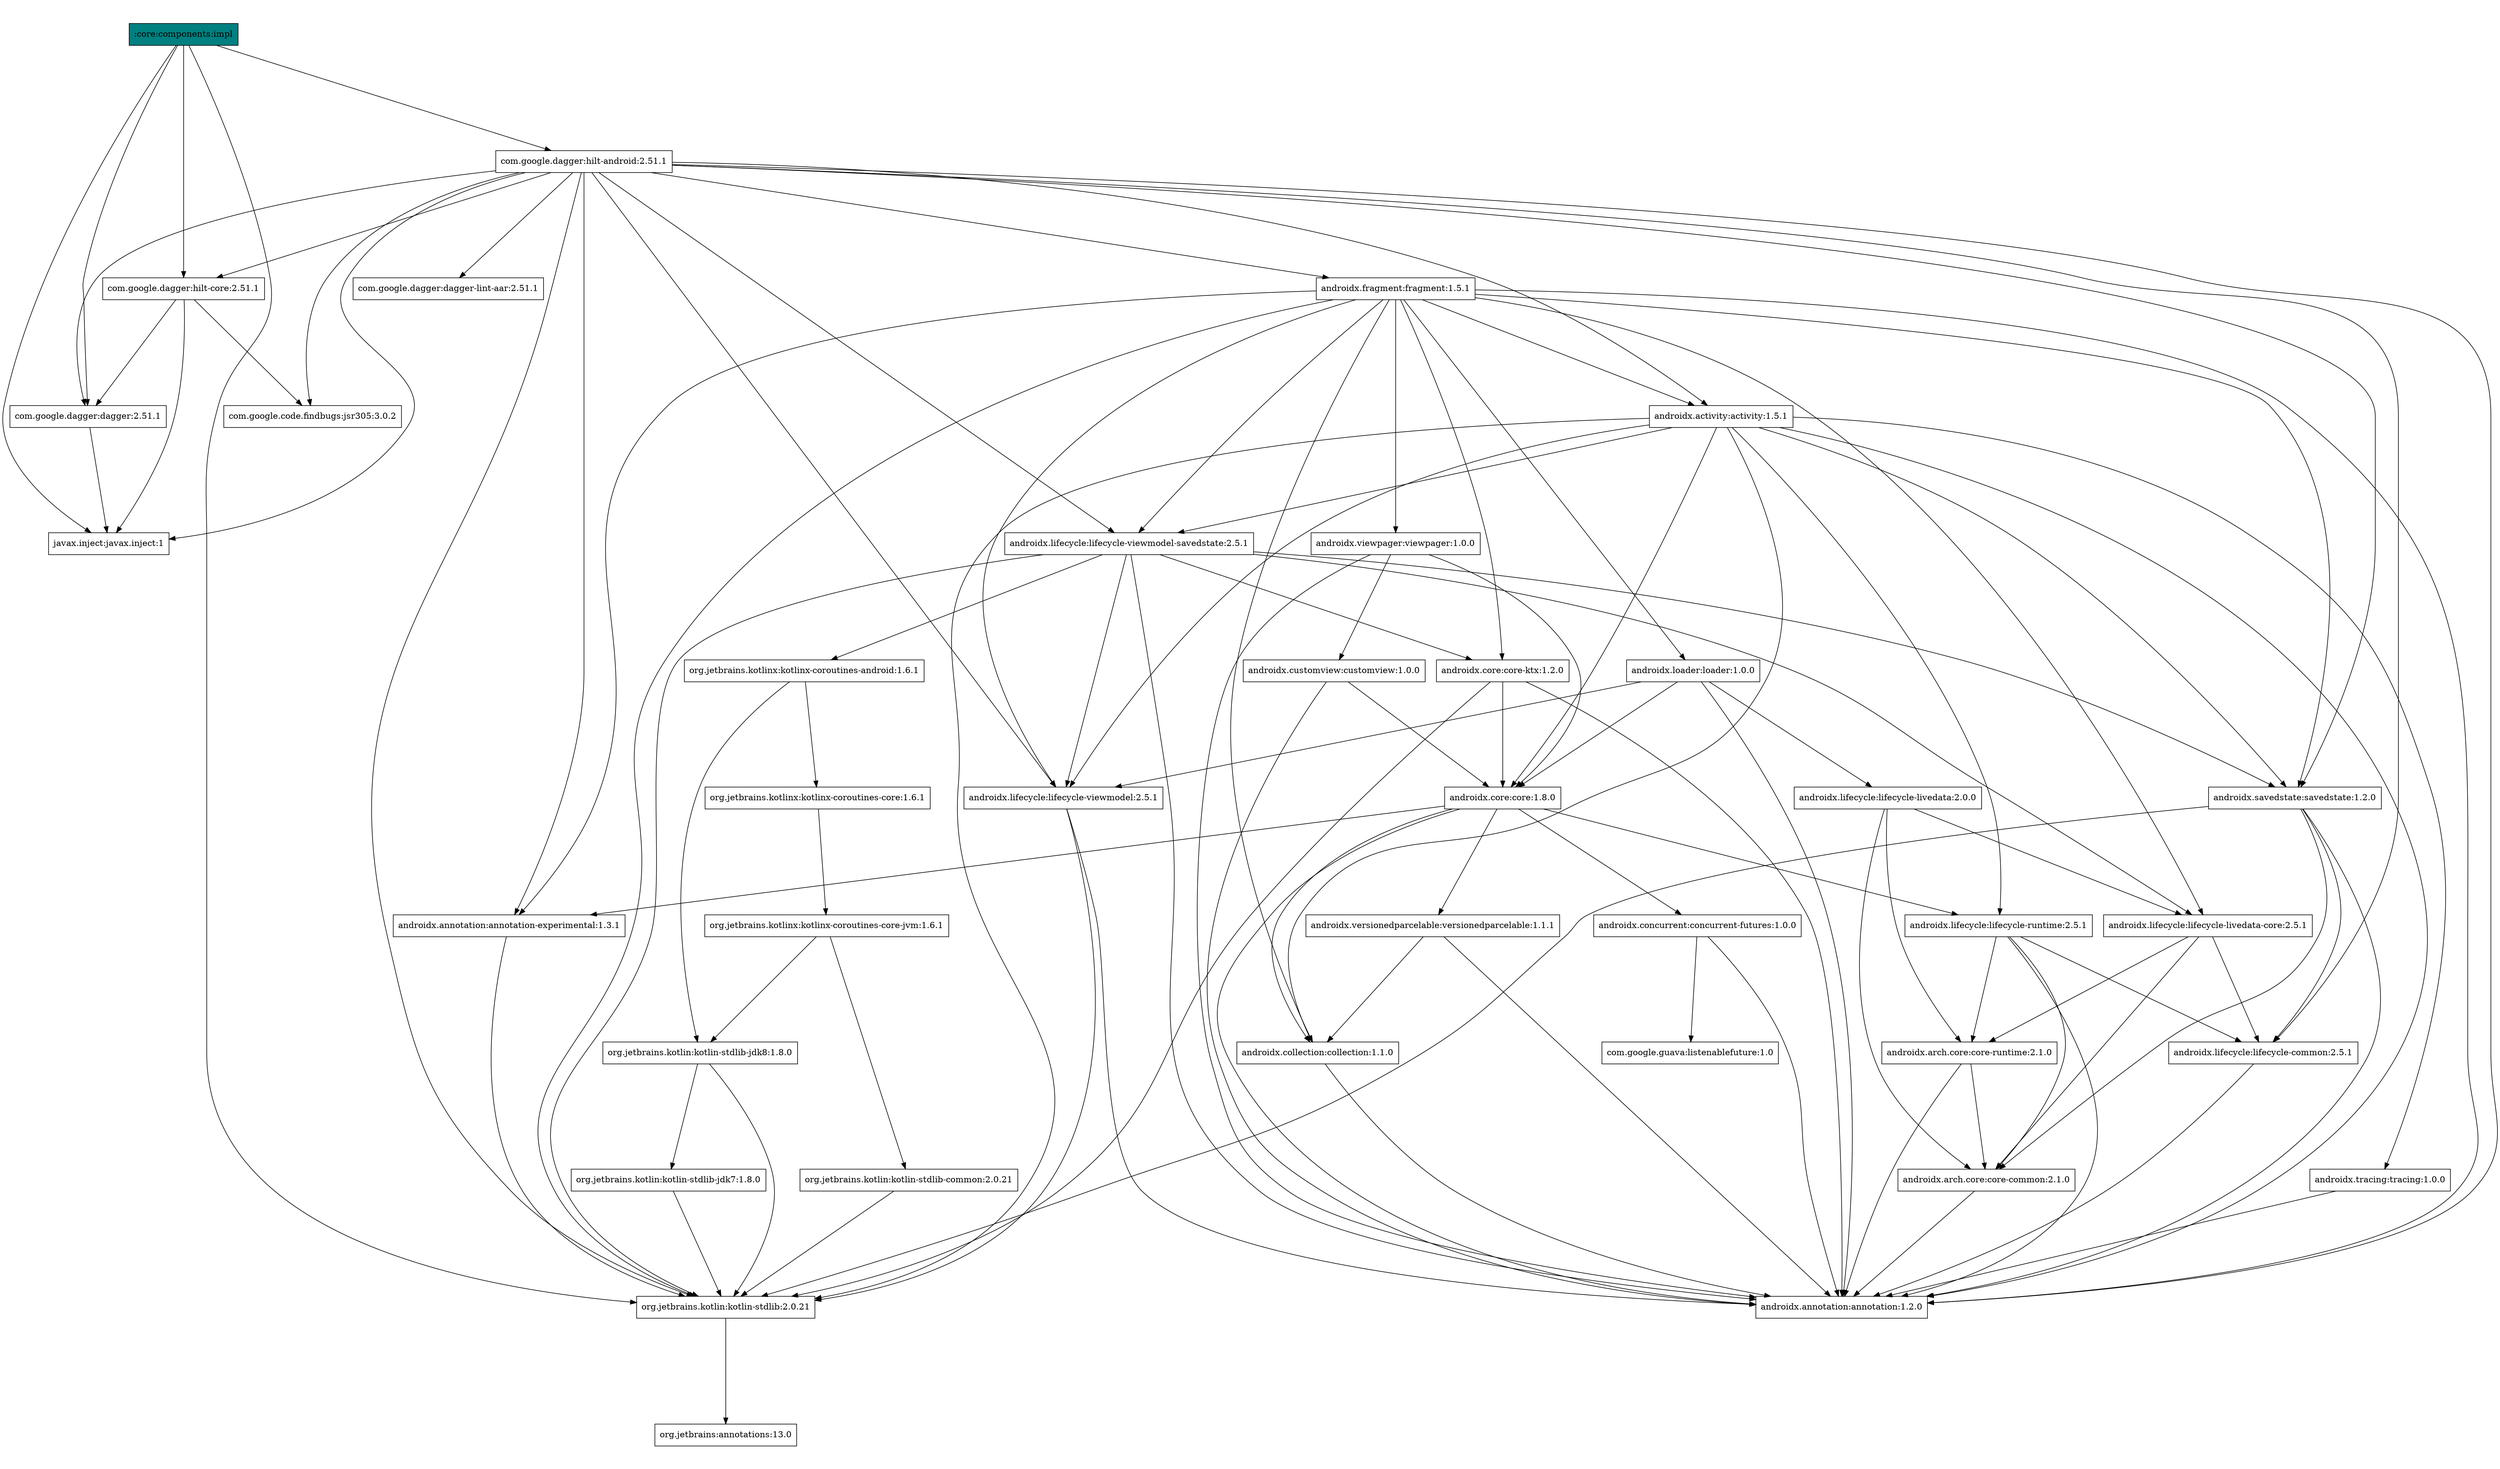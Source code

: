 strict digraph DependencyGraph {
  ratio=0.6;
  node [shape=box];

  ":core:components:impl" [style=filled fillcolor="#008080"];

  ":core:components:impl" -> "com.google.dagger:dagger:2.51.1";
  ":core:components:impl" -> "com.google.dagger:hilt-android:2.51.1";
  ":core:components:impl" -> "com.google.dagger:hilt-core:2.51.1";
  ":core:components:impl" -> "javax.inject:javax.inject:1";
  ":core:components:impl" -> "org.jetbrains.kotlin:kotlin-stdlib:2.0.21";
  "com.google.dagger:dagger:2.51.1" -> "javax.inject:javax.inject:1";
  "com.google.dagger:hilt-android:2.51.1" -> "androidx.activity:activity:1.5.1";
  "com.google.dagger:hilt-android:2.51.1" -> "androidx.annotation:annotation:1.2.0";
  "com.google.dagger:hilt-android:2.51.1" -> "androidx.annotation:annotation-experimental:1.3.1";
  "com.google.dagger:hilt-android:2.51.1" -> "androidx.fragment:fragment:1.5.1";
  "com.google.dagger:hilt-android:2.51.1" -> "androidx.lifecycle:lifecycle-common:2.5.1";
  "com.google.dagger:hilt-android:2.51.1" -> "androidx.lifecycle:lifecycle-viewmodel:2.5.1";
  "com.google.dagger:hilt-android:2.51.1" -> "androidx.lifecycle:lifecycle-viewmodel-savedstate:2.5.1";
  "com.google.dagger:hilt-android:2.51.1" -> "androidx.savedstate:savedstate:1.2.0";
  "com.google.dagger:hilt-android:2.51.1" -> "com.google.code.findbugs:jsr305:3.0.2";
  "com.google.dagger:hilt-android:2.51.1" -> "com.google.dagger:dagger:2.51.1";
  "com.google.dagger:hilt-android:2.51.1" -> "com.google.dagger:dagger-lint-aar:2.51.1";
  "com.google.dagger:hilt-android:2.51.1" -> "com.google.dagger:hilt-core:2.51.1";
  "com.google.dagger:hilt-android:2.51.1" -> "javax.inject:javax.inject:1";
  "com.google.dagger:hilt-android:2.51.1" -> "org.jetbrains.kotlin:kotlin-stdlib:2.0.21";
  "androidx.activity:activity:1.5.1" -> "androidx.annotation:annotation:1.2.0";
  "androidx.activity:activity:1.5.1" -> "androidx.collection:collection:1.1.0";
  "androidx.activity:activity:1.5.1" -> "androidx.core:core:1.8.0";
  "androidx.activity:activity:1.5.1" -> "androidx.lifecycle:lifecycle-runtime:2.5.1";
  "androidx.activity:activity:1.5.1" -> "androidx.lifecycle:lifecycle-viewmodel:2.5.1";
  "androidx.activity:activity:1.5.1" -> "androidx.lifecycle:lifecycle-viewmodel-savedstate:2.5.1";
  "androidx.activity:activity:1.5.1" -> "androidx.savedstate:savedstate:1.2.0";
  "androidx.activity:activity:1.5.1" -> "androidx.tracing:tracing:1.0.0";
  "androidx.activity:activity:1.5.1" -> "org.jetbrains.kotlin:kotlin-stdlib:2.0.21";
  "androidx.collection:collection:1.1.0" -> "androidx.annotation:annotation:1.2.0";
  "androidx.core:core:1.8.0" -> "androidx.annotation:annotation:1.2.0";
  "androidx.core:core:1.8.0" -> "androidx.annotation:annotation-experimental:1.3.1";
  "androidx.core:core:1.8.0" -> "androidx.collection:collection:1.1.0";
  "androidx.core:core:1.8.0" -> "androidx.concurrent:concurrent-futures:1.0.0";
  "androidx.core:core:1.8.0" -> "androidx.lifecycle:lifecycle-runtime:2.5.1";
  "androidx.core:core:1.8.0" -> "androidx.versionedparcelable:versionedparcelable:1.1.1";
  "androidx.annotation:annotation-experimental:1.3.1" -> "org.jetbrains.kotlin:kotlin-stdlib:2.0.21";
  "org.jetbrains.kotlin:kotlin-stdlib:2.0.21" -> "org.jetbrains:annotations:13.0";
  "androidx.concurrent:concurrent-futures:1.0.0" -> "androidx.annotation:annotation:1.2.0";
  "androidx.concurrent:concurrent-futures:1.0.0" -> "com.google.guava:listenablefuture:1.0";
  "androidx.lifecycle:lifecycle-runtime:2.5.1" -> "androidx.annotation:annotation:1.2.0";
  "androidx.lifecycle:lifecycle-runtime:2.5.1" -> "androidx.arch.core:core-common:2.1.0";
  "androidx.lifecycle:lifecycle-runtime:2.5.1" -> "androidx.arch.core:core-runtime:2.1.0";
  "androidx.lifecycle:lifecycle-runtime:2.5.1" -> "androidx.lifecycle:lifecycle-common:2.5.1";
  "androidx.arch.core:core-common:2.1.0" -> "androidx.annotation:annotation:1.2.0";
  "androidx.arch.core:core-runtime:2.1.0" -> "androidx.annotation:annotation:1.2.0";
  "androidx.arch.core:core-runtime:2.1.0" -> "androidx.arch.core:core-common:2.1.0";
  "androidx.lifecycle:lifecycle-common:2.5.1" -> "androidx.annotation:annotation:1.2.0";
  "androidx.versionedparcelable:versionedparcelable:1.1.1" -> "androidx.annotation:annotation:1.2.0";
  "androidx.versionedparcelable:versionedparcelable:1.1.1" -> "androidx.collection:collection:1.1.0";
  "androidx.lifecycle:lifecycle-viewmodel:2.5.1" -> "androidx.annotation:annotation:1.2.0";
  "androidx.lifecycle:lifecycle-viewmodel:2.5.1" -> "org.jetbrains.kotlin:kotlin-stdlib:2.0.21";
  "androidx.lifecycle:lifecycle-viewmodel-savedstate:2.5.1" -> "androidx.annotation:annotation:1.2.0";
  "androidx.lifecycle:lifecycle-viewmodel-savedstate:2.5.1" -> "androidx.core:core-ktx:1.2.0";
  "androidx.lifecycle:lifecycle-viewmodel-savedstate:2.5.1" -> "androidx.lifecycle:lifecycle-livedata-core:2.5.1";
  "androidx.lifecycle:lifecycle-viewmodel-savedstate:2.5.1" -> "androidx.lifecycle:lifecycle-viewmodel:2.5.1";
  "androidx.lifecycle:lifecycle-viewmodel-savedstate:2.5.1" -> "androidx.savedstate:savedstate:1.2.0";
  "androidx.lifecycle:lifecycle-viewmodel-savedstate:2.5.1" -> "org.jetbrains.kotlin:kotlin-stdlib:2.0.21";
  "androidx.lifecycle:lifecycle-viewmodel-savedstate:2.5.1" -> "org.jetbrains.kotlinx:kotlinx-coroutines-android:1.6.1";
  "androidx.core:core-ktx:1.2.0" -> "androidx.annotation:annotation:1.2.0";
  "androidx.core:core-ktx:1.2.0" -> "androidx.core:core:1.8.0";
  "androidx.core:core-ktx:1.2.0" -> "org.jetbrains.kotlin:kotlin-stdlib:2.0.21";
  "androidx.lifecycle:lifecycle-livedata-core:2.5.1" -> "androidx.arch.core:core-common:2.1.0";
  "androidx.lifecycle:lifecycle-livedata-core:2.5.1" -> "androidx.arch.core:core-runtime:2.1.0";
  "androidx.lifecycle:lifecycle-livedata-core:2.5.1" -> "androidx.lifecycle:lifecycle-common:2.5.1";
  "androidx.savedstate:savedstate:1.2.0" -> "androidx.annotation:annotation:1.2.0";
  "androidx.savedstate:savedstate:1.2.0" -> "androidx.arch.core:core-common:2.1.0";
  "androidx.savedstate:savedstate:1.2.0" -> "androidx.lifecycle:lifecycle-common:2.5.1";
  "androidx.savedstate:savedstate:1.2.0" -> "org.jetbrains.kotlin:kotlin-stdlib:2.0.21";
  "org.jetbrains.kotlinx:kotlinx-coroutines-android:1.6.1" -> "org.jetbrains.kotlin:kotlin-stdlib-jdk8:1.8.0";
  "org.jetbrains.kotlinx:kotlinx-coroutines-android:1.6.1" -> "org.jetbrains.kotlinx:kotlinx-coroutines-core:1.6.1";
  "org.jetbrains.kotlin:kotlin-stdlib-jdk8:1.8.0" -> "org.jetbrains.kotlin:kotlin-stdlib:2.0.21";
  "org.jetbrains.kotlin:kotlin-stdlib-jdk8:1.8.0" -> "org.jetbrains.kotlin:kotlin-stdlib-jdk7:1.8.0";
  "org.jetbrains.kotlin:kotlin-stdlib-jdk7:1.8.0" -> "org.jetbrains.kotlin:kotlin-stdlib:2.0.21";
  "org.jetbrains.kotlinx:kotlinx-coroutines-core:1.6.1" -> "org.jetbrains.kotlinx:kotlinx-coroutines-core-jvm:1.6.1";
  "org.jetbrains.kotlinx:kotlinx-coroutines-core-jvm:1.6.1" -> "org.jetbrains.kotlin:kotlin-stdlib-common:2.0.21";
  "org.jetbrains.kotlinx:kotlinx-coroutines-core-jvm:1.6.1" -> "org.jetbrains.kotlin:kotlin-stdlib-jdk8:1.8.0";
  "org.jetbrains.kotlin:kotlin-stdlib-common:2.0.21" -> "org.jetbrains.kotlin:kotlin-stdlib:2.0.21";
  "androidx.tracing:tracing:1.0.0" -> "androidx.annotation:annotation:1.2.0";
  "androidx.fragment:fragment:1.5.1" -> "androidx.activity:activity:1.5.1";
  "androidx.fragment:fragment:1.5.1" -> "androidx.annotation:annotation:1.2.0";
  "androidx.fragment:fragment:1.5.1" -> "androidx.annotation:annotation-experimental:1.3.1";
  "androidx.fragment:fragment:1.5.1" -> "androidx.collection:collection:1.1.0";
  "androidx.fragment:fragment:1.5.1" -> "androidx.core:core-ktx:1.2.0";
  "androidx.fragment:fragment:1.5.1" -> "androidx.lifecycle:lifecycle-livedata-core:2.5.1";
  "androidx.fragment:fragment:1.5.1" -> "androidx.lifecycle:lifecycle-viewmodel:2.5.1";
  "androidx.fragment:fragment:1.5.1" -> "androidx.lifecycle:lifecycle-viewmodel-savedstate:2.5.1";
  "androidx.fragment:fragment:1.5.1" -> "androidx.loader:loader:1.0.0";
  "androidx.fragment:fragment:1.5.1" -> "androidx.savedstate:savedstate:1.2.0";
  "androidx.fragment:fragment:1.5.1" -> "androidx.viewpager:viewpager:1.0.0";
  "androidx.fragment:fragment:1.5.1" -> "org.jetbrains.kotlin:kotlin-stdlib:2.0.21";
  "androidx.loader:loader:1.0.0" -> "androidx.annotation:annotation:1.2.0";
  "androidx.loader:loader:1.0.0" -> "androidx.core:core:1.8.0";
  "androidx.loader:loader:1.0.0" -> "androidx.lifecycle:lifecycle-livedata:2.0.0";
  "androidx.loader:loader:1.0.0" -> "androidx.lifecycle:lifecycle-viewmodel:2.5.1";
  "androidx.lifecycle:lifecycle-livedata:2.0.0" -> "androidx.arch.core:core-common:2.1.0";
  "androidx.lifecycle:lifecycle-livedata:2.0.0" -> "androidx.arch.core:core-runtime:2.1.0";
  "androidx.lifecycle:lifecycle-livedata:2.0.0" -> "androidx.lifecycle:lifecycle-livedata-core:2.5.1";
  "androidx.viewpager:viewpager:1.0.0" -> "androidx.annotation:annotation:1.2.0";
  "androidx.viewpager:viewpager:1.0.0" -> "androidx.core:core:1.8.0";
  "androidx.viewpager:viewpager:1.0.0" -> "androidx.customview:customview:1.0.0";
  "androidx.customview:customview:1.0.0" -> "androidx.annotation:annotation:1.2.0";
  "androidx.customview:customview:1.0.0" -> "androidx.core:core:1.8.0";
  "com.google.dagger:hilt-core:2.51.1" -> "com.google.code.findbugs:jsr305:3.0.2";
  "com.google.dagger:hilt-core:2.51.1" -> "com.google.dagger:dagger:2.51.1";
  "com.google.dagger:hilt-core:2.51.1" -> "javax.inject:javax.inject:1";
}